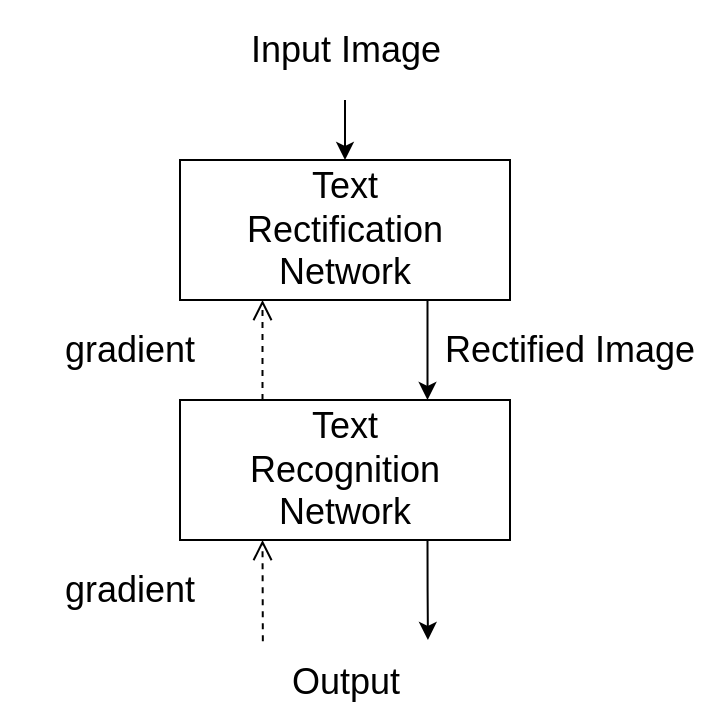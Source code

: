 <mxfile version="21.3.0" type="github">
  <diagram id="H7qIi_OW2o1-ohgQtPF5" name="第 1 页">
    <mxGraphModel dx="1050" dy="541" grid="1" gridSize="10" guides="1" tooltips="1" connect="1" arrows="1" fold="1" page="1" pageScale="1" pageWidth="827" pageHeight="1169" math="0" shadow="0">
      <root>
        <mxCell id="0" />
        <mxCell id="1" parent="0" />
        <mxCell id="xV0khi6UBd_G9lYWXxbA-5" value="" style="edgeStyle=orthogonalEdgeStyle;rounded=0;orthogonalLoop=1;jettySize=auto;html=1;" edge="1" parent="1" source="UoIXUU_9wwTeBnw_Fink-1" target="xV0khi6UBd_G9lYWXxbA-4">
          <mxGeometry relative="1" as="geometry" />
        </mxCell>
        <mxCell id="UoIXUU_9wwTeBnw_Fink-1" value="&lt;font style=&quot;font-size: 18px;&quot;&gt;Input Image&lt;/font&gt;" style="text;html=1;strokeColor=none;fillColor=none;align=center;verticalAlign=middle;whiteSpace=wrap;rounded=0;" parent="1" vertex="1">
          <mxGeometry x="307.5" y="340" width="130" height="50" as="geometry" />
        </mxCell>
        <mxCell id="UoIXUU_9wwTeBnw_Fink-8" value="" style="html=1;verticalAlign=bottom;endArrow=open;dashed=1;endSize=8;rounded=0;fontSize=18;exitX=0.25;exitY=0;exitDx=0;exitDy=0;entryX=0.25;entryY=1;entryDx=0;entryDy=0;" parent="1" edge="1" target="xV0khi6UBd_G9lYWXxbA-4" source="xV0khi6UBd_G9lYWXxbA-2">
          <mxGeometry relative="1" as="geometry">
            <mxPoint x="510" y="240" as="sourcePoint" />
            <mxPoint x="380" y="240" as="targetPoint" />
          </mxGeometry>
        </mxCell>
        <mxCell id="UoIXUU_9wwTeBnw_Fink-12" value="Output" style="text;html=1;strokeColor=none;fillColor=none;align=center;verticalAlign=middle;whiteSpace=wrap;rounded=0;fontSize=18;" parent="1" vertex="1">
          <mxGeometry x="307.5" y="660" width="130" height="42.5" as="geometry" />
        </mxCell>
        <mxCell id="k2QbmRM9aS8AjSS8weyS-1" value="" style="html=1;verticalAlign=bottom;endArrow=open;dashed=1;endSize=8;rounded=0;fontSize=18;exitX=0.184;exitY=0.015;exitDx=0;exitDy=0;entryX=0.25;entryY=1;entryDx=0;entryDy=0;exitPerimeter=0;" parent="1" edge="1" target="xV0khi6UBd_G9lYWXxbA-2" source="UoIXUU_9wwTeBnw_Fink-12">
          <mxGeometry relative="1" as="geometry">
            <mxPoint x="350" y="650" as="sourcePoint" />
            <mxPoint x="660" y="240" as="targetPoint" />
          </mxGeometry>
        </mxCell>
        <mxCell id="xV0khi6UBd_G9lYWXxbA-9" style="edgeStyle=orthogonalEdgeStyle;rounded=0;orthogonalLoop=1;jettySize=auto;html=1;exitX=0.75;exitY=1;exitDx=0;exitDy=0;entryX=0.819;entryY=0;entryDx=0;entryDy=0;entryPerimeter=0;" edge="1" parent="1" source="xV0khi6UBd_G9lYWXxbA-2" target="UoIXUU_9wwTeBnw_Fink-12">
          <mxGeometry relative="1" as="geometry" />
        </mxCell>
        <mxCell id="xV0khi6UBd_G9lYWXxbA-2" value="Text&lt;br&gt;Recognition&lt;br&gt;Network" style="whiteSpace=wrap;html=1;fontSize=18;" vertex="1" parent="1">
          <mxGeometry x="290" y="540" width="165" height="70" as="geometry" />
        </mxCell>
        <mxCell id="xV0khi6UBd_G9lYWXxbA-6" style="edgeStyle=orthogonalEdgeStyle;rounded=0;orthogonalLoop=1;jettySize=auto;html=1;exitX=0.75;exitY=1;exitDx=0;exitDy=0;entryX=0.75;entryY=0;entryDx=0;entryDy=0;" edge="1" parent="1" source="xV0khi6UBd_G9lYWXxbA-4" target="xV0khi6UBd_G9lYWXxbA-2">
          <mxGeometry relative="1" as="geometry" />
        </mxCell>
        <mxCell id="xV0khi6UBd_G9lYWXxbA-4" value="Text&lt;br style=&quot;border-color: var(--border-color);&quot;&gt;Rectification&lt;br style=&quot;border-color: var(--border-color);&quot;&gt;Network" style="whiteSpace=wrap;html=1;fontSize=18;" vertex="1" parent="1">
          <mxGeometry x="290" y="420" width="165" height="70" as="geometry" />
        </mxCell>
        <mxCell id="xV0khi6UBd_G9lYWXxbA-7" value="&lt;font style=&quot;font-size: 18px;&quot;&gt;Rectified Image&lt;/font&gt;" style="text;html=1;strokeColor=none;fillColor=none;align=center;verticalAlign=middle;whiteSpace=wrap;rounded=0;" vertex="1" parent="1">
          <mxGeometry x="420" y="490" width="130" height="50" as="geometry" />
        </mxCell>
        <mxCell id="xV0khi6UBd_G9lYWXxbA-8" value="&lt;font style=&quot;font-size: 18px;&quot;&gt;gradient&lt;/font&gt;" style="text;html=1;strokeColor=none;fillColor=none;align=center;verticalAlign=middle;whiteSpace=wrap;rounded=0;" vertex="1" parent="1">
          <mxGeometry x="200" y="490" width="130" height="50" as="geometry" />
        </mxCell>
        <mxCell id="xV0khi6UBd_G9lYWXxbA-11" value="&lt;font style=&quot;font-size: 18px;&quot;&gt;gradient&lt;/font&gt;" style="text;html=1;strokeColor=none;fillColor=none;align=center;verticalAlign=middle;whiteSpace=wrap;rounded=0;" vertex="1" parent="1">
          <mxGeometry x="200" y="610" width="130" height="50" as="geometry" />
        </mxCell>
      </root>
    </mxGraphModel>
  </diagram>
</mxfile>
